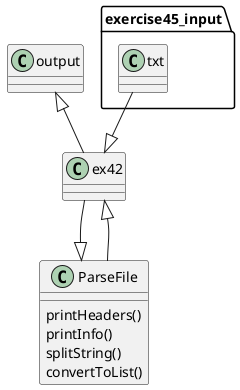 @startuml
'https://plantuml.com/class-diagram

ex42 --|> ParseFile
ex42 <|-- ParseFile

"exercise45_input.txt" --|> ex42

"output" <|-- ex42

class ParseFile {
printHeaders()
printInfo()
splitString()
convertToList()
}

@enduml